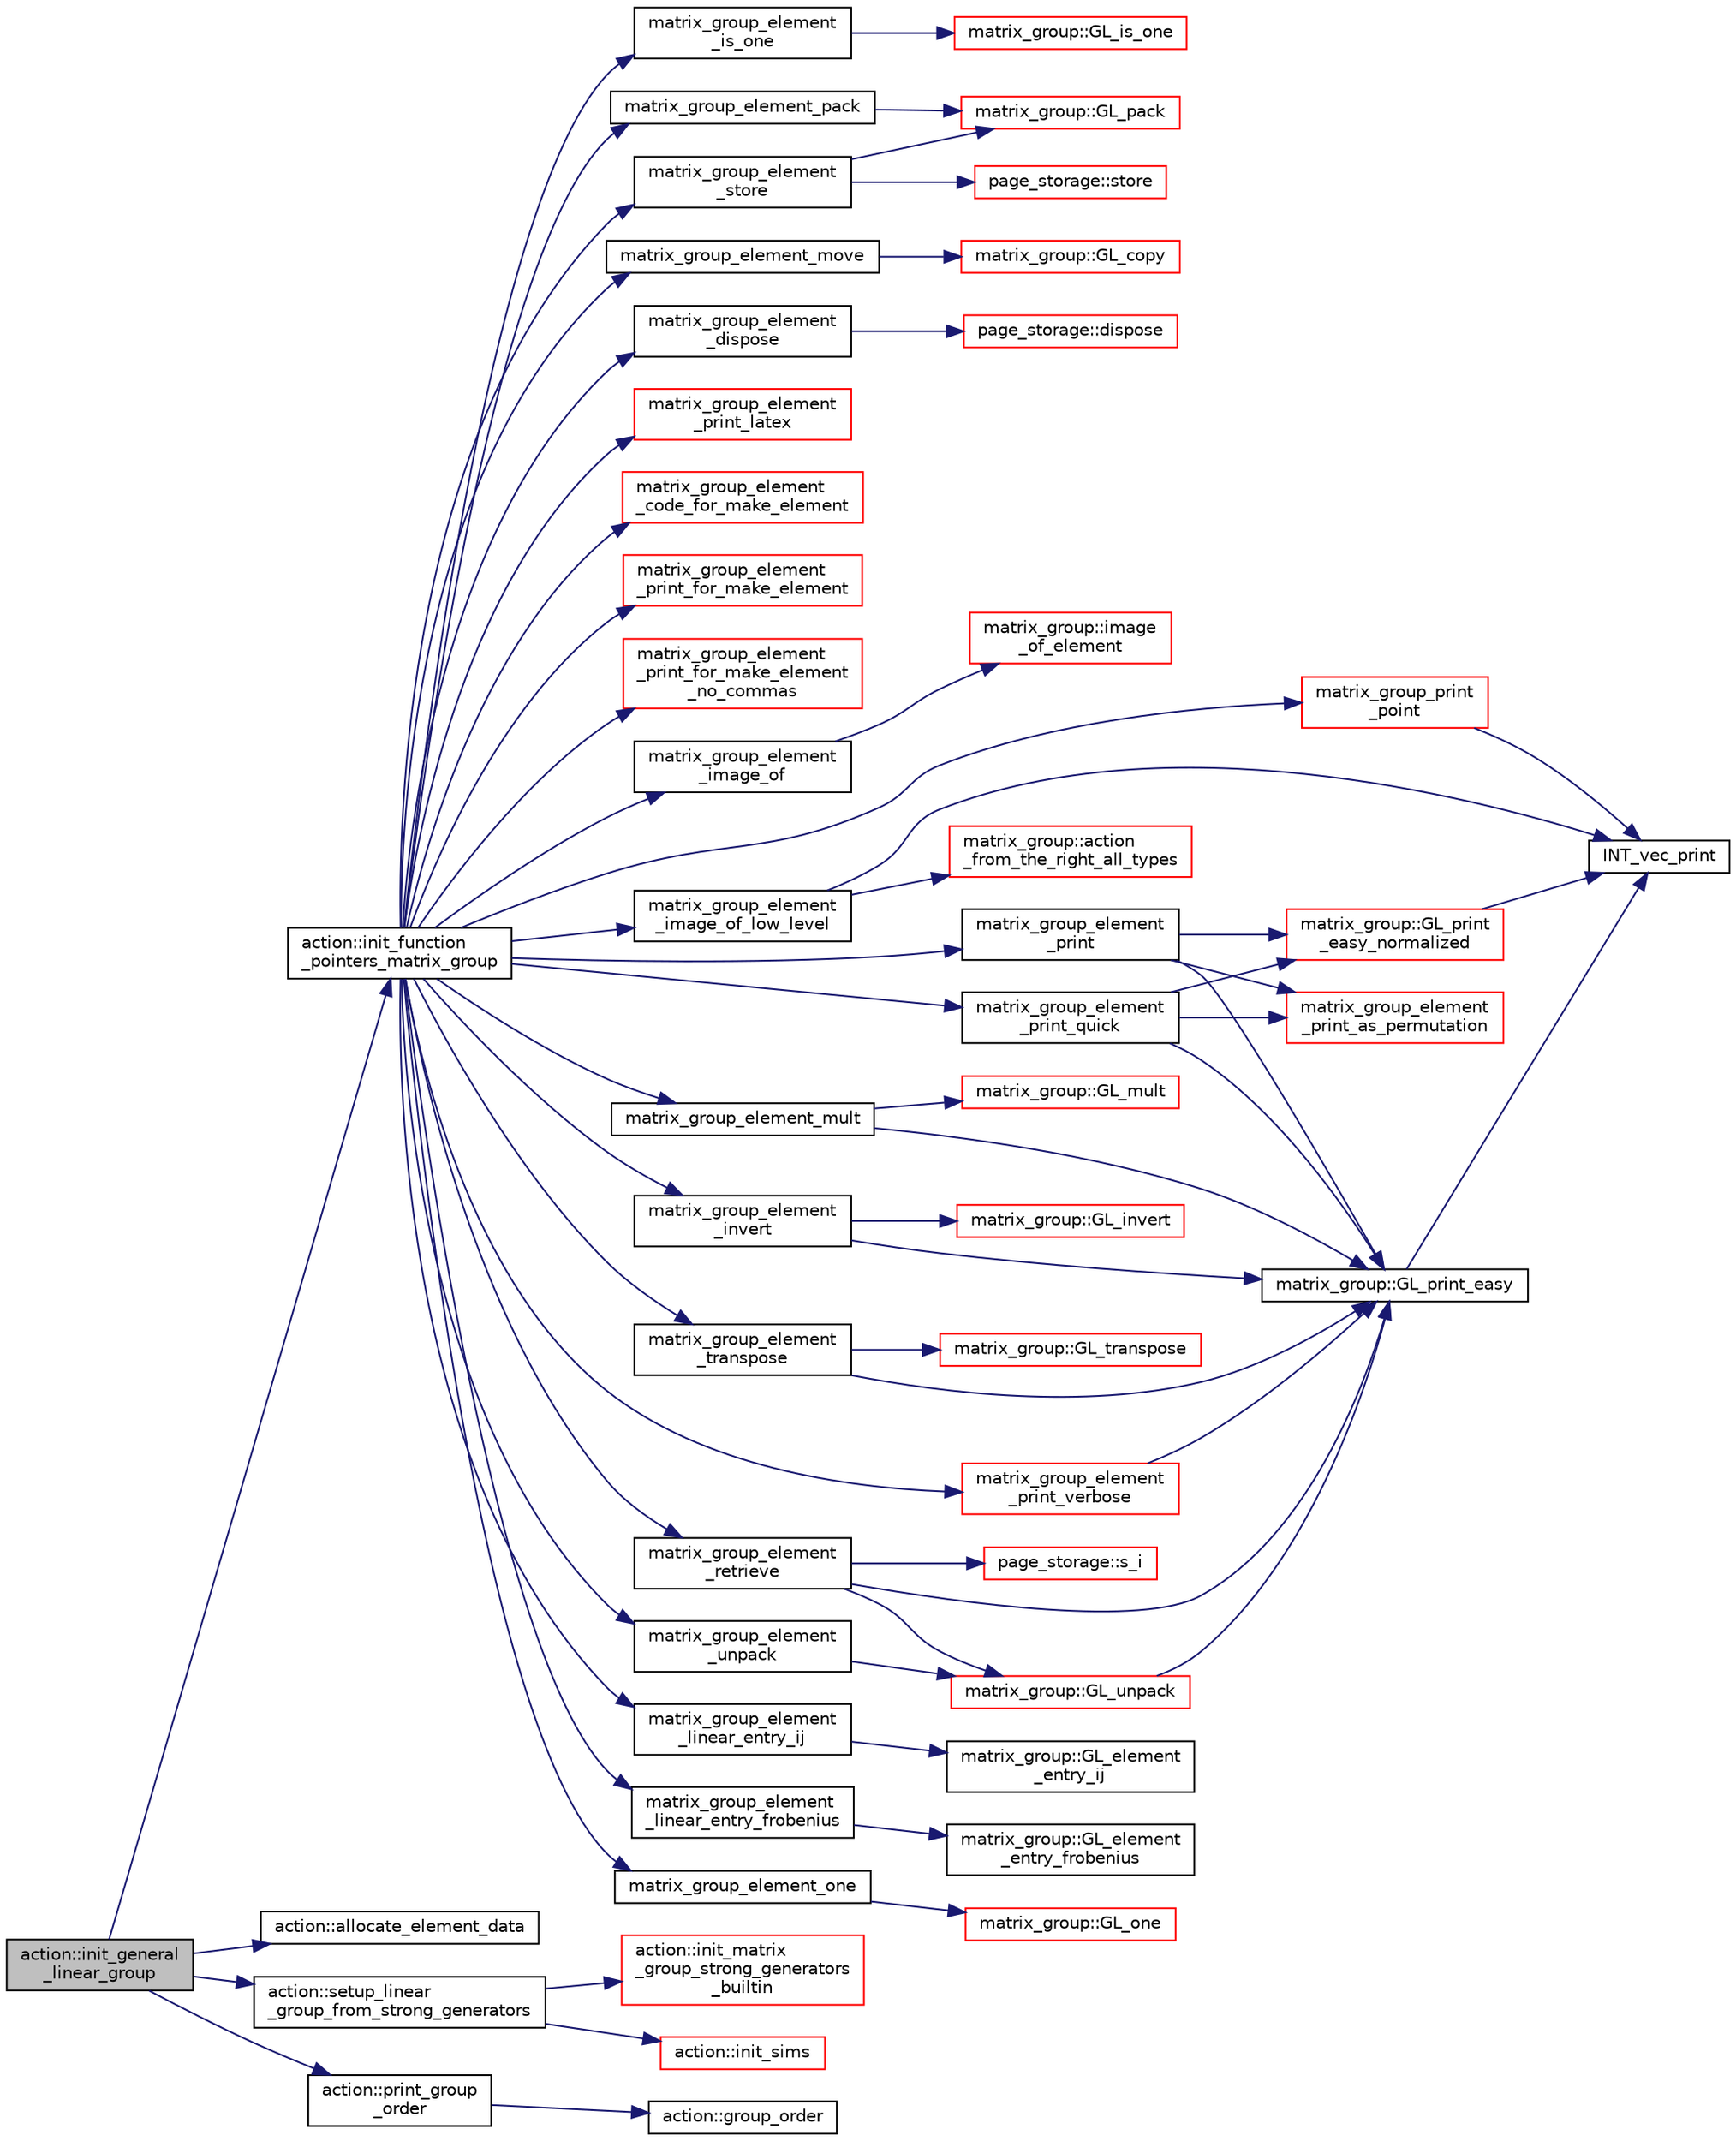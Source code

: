 digraph "action::init_general_linear_group"
{
  edge [fontname="Helvetica",fontsize="10",labelfontname="Helvetica",labelfontsize="10"];
  node [fontname="Helvetica",fontsize="10",shape=record];
  rankdir="LR";
  Node27447 [label="action::init_general\l_linear_group",height=0.2,width=0.4,color="black", fillcolor="grey75", style="filled", fontcolor="black"];
  Node27447 -> Node27448 [color="midnightblue",fontsize="10",style="solid",fontname="Helvetica"];
  Node27448 [label="action::init_function\l_pointers_matrix_group",height=0.2,width=0.4,color="black", fillcolor="white", style="filled",URL="$d2/d86/classaction.html#a48cbc0106c21fdcb5ec74a9cf8f4e1d8"];
  Node27448 -> Node27449 [color="midnightblue",fontsize="10",style="solid",fontname="Helvetica"];
  Node27449 [label="matrix_group_element\l_image_of",height=0.2,width=0.4,color="black", fillcolor="white", style="filled",URL="$dc/dd4/group__actions_8h.html#a8d38612045c1883e700453e9cb8ae05e"];
  Node27449 -> Node27450 [color="midnightblue",fontsize="10",style="solid",fontname="Helvetica"];
  Node27450 [label="matrix_group::image\l_of_element",height=0.2,width=0.4,color="red", fillcolor="white", style="filled",URL="$d3/ded/classmatrix__group.html#abe0e1b5d8d046f05b8d3eaa72a9d4036"];
  Node27448 -> Node27468 [color="midnightblue",fontsize="10",style="solid",fontname="Helvetica"];
  Node27468 [label="matrix_group_element\l_image_of_low_level",height=0.2,width=0.4,color="black", fillcolor="white", style="filled",URL="$dc/dd4/group__actions_8h.html#a61f0765b18d490bcb66ed77c0d7af1df"];
  Node27468 -> Node27469 [color="midnightblue",fontsize="10",style="solid",fontname="Helvetica"];
  Node27469 [label="INT_vec_print",height=0.2,width=0.4,color="black", fillcolor="white", style="filled",URL="$df/dbf/sajeeb_8_c.html#a79a5901af0b47dd0d694109543c027fe"];
  Node27468 -> Node27453 [color="midnightblue",fontsize="10",style="solid",fontname="Helvetica"];
  Node27453 [label="matrix_group::action\l_from_the_right_all_types",height=0.2,width=0.4,color="red", fillcolor="white", style="filled",URL="$d3/ded/classmatrix__group.html#a1ac0d651cc17062e338e00242ac0e2f6"];
  Node27448 -> Node27470 [color="midnightblue",fontsize="10",style="solid",fontname="Helvetica"];
  Node27470 [label="matrix_group_element\l_linear_entry_ij",height=0.2,width=0.4,color="black", fillcolor="white", style="filled",URL="$dc/dd4/group__actions_8h.html#aa5af466595bcf5f7690af996977461bd"];
  Node27470 -> Node27471 [color="midnightblue",fontsize="10",style="solid",fontname="Helvetica"];
  Node27471 [label="matrix_group::GL_element\l_entry_ij",height=0.2,width=0.4,color="black", fillcolor="white", style="filled",URL="$d3/ded/classmatrix__group.html#ac3536b192d8ac3a833aec329c84dc25f"];
  Node27448 -> Node27472 [color="midnightblue",fontsize="10",style="solid",fontname="Helvetica"];
  Node27472 [label="matrix_group_element\l_linear_entry_frobenius",height=0.2,width=0.4,color="black", fillcolor="white", style="filled",URL="$dc/dd4/group__actions_8h.html#a33ea8d238e92b73d5ae85de7aa571e5f"];
  Node27472 -> Node27473 [color="midnightblue",fontsize="10",style="solid",fontname="Helvetica"];
  Node27473 [label="matrix_group::GL_element\l_entry_frobenius",height=0.2,width=0.4,color="black", fillcolor="white", style="filled",URL="$d3/ded/classmatrix__group.html#a8eb2cc69bdfd4b6daa92a7a881f680fc"];
  Node27448 -> Node27474 [color="midnightblue",fontsize="10",style="solid",fontname="Helvetica"];
  Node27474 [label="matrix_group_element_one",height=0.2,width=0.4,color="black", fillcolor="white", style="filled",URL="$dc/dd4/group__actions_8h.html#a3369a10e062775325436e0cdc58ad7f7"];
  Node27474 -> Node27475 [color="midnightblue",fontsize="10",style="solid",fontname="Helvetica"];
  Node27475 [label="matrix_group::GL_one",height=0.2,width=0.4,color="red", fillcolor="white", style="filled",URL="$d3/ded/classmatrix__group.html#a00890c674cedb856ad2c358aedb25b21"];
  Node27448 -> Node27478 [color="midnightblue",fontsize="10",style="solid",fontname="Helvetica"];
  Node27478 [label="matrix_group_element\l_is_one",height=0.2,width=0.4,color="black", fillcolor="white", style="filled",URL="$dc/dd4/group__actions_8h.html#a41e2c457ec60d1c9ffb10a71362390a1"];
  Node27478 -> Node27479 [color="midnightblue",fontsize="10",style="solid",fontname="Helvetica"];
  Node27479 [label="matrix_group::GL_is_one",height=0.2,width=0.4,color="red", fillcolor="white", style="filled",URL="$d3/ded/classmatrix__group.html#a6eb30d67f571079f670f5850eba5cd4a"];
  Node27448 -> Node27485 [color="midnightblue",fontsize="10",style="solid",fontname="Helvetica"];
  Node27485 [label="matrix_group_element\l_unpack",height=0.2,width=0.4,color="black", fillcolor="white", style="filled",URL="$dc/dd4/group__actions_8h.html#a3821f8c9d4e26962410c97ad9772b3af"];
  Node27485 -> Node27486 [color="midnightblue",fontsize="10",style="solid",fontname="Helvetica"];
  Node27486 [label="matrix_group::GL_unpack",height=0.2,width=0.4,color="red", fillcolor="white", style="filled",URL="$d3/ded/classmatrix__group.html#ac6a8a5bf87707f613215662a2967fa18"];
  Node27486 -> Node27489 [color="midnightblue",fontsize="10",style="solid",fontname="Helvetica"];
  Node27489 [label="matrix_group::GL_print_easy",height=0.2,width=0.4,color="black", fillcolor="white", style="filled",URL="$d3/ded/classmatrix__group.html#a3e6f5c276210e8132523150fad82c57e"];
  Node27489 -> Node27469 [color="midnightblue",fontsize="10",style="solid",fontname="Helvetica"];
  Node27448 -> Node27508 [color="midnightblue",fontsize="10",style="solid",fontname="Helvetica"];
  Node27508 [label="matrix_group_element_pack",height=0.2,width=0.4,color="black", fillcolor="white", style="filled",URL="$dc/dd4/group__actions_8h.html#a3432aa42c876df32887d4c7451287a5e"];
  Node27508 -> Node27509 [color="midnightblue",fontsize="10",style="solid",fontname="Helvetica"];
  Node27509 [label="matrix_group::GL_pack",height=0.2,width=0.4,color="red", fillcolor="white", style="filled",URL="$d3/ded/classmatrix__group.html#a5701f20e9b4a253ef8299c8122f8d926"];
  Node27448 -> Node27512 [color="midnightblue",fontsize="10",style="solid",fontname="Helvetica"];
  Node27512 [label="matrix_group_element\l_retrieve",height=0.2,width=0.4,color="black", fillcolor="white", style="filled",URL="$dc/dd4/group__actions_8h.html#aefc74c0503168b62ff732d3cc131fdc6"];
  Node27512 -> Node27513 [color="midnightblue",fontsize="10",style="solid",fontname="Helvetica"];
  Node27513 [label="page_storage::s_i",height=0.2,width=0.4,color="red", fillcolor="white", style="filled",URL="$dc/d72/classpage__storage.html#aab89cc6a99b0a56d04255ae00e9a0849"];
  Node27512 -> Node27486 [color="midnightblue",fontsize="10",style="solid",fontname="Helvetica"];
  Node27512 -> Node27489 [color="midnightblue",fontsize="10",style="solid",fontname="Helvetica"];
  Node27448 -> Node27516 [color="midnightblue",fontsize="10",style="solid",fontname="Helvetica"];
  Node27516 [label="matrix_group_element\l_store",height=0.2,width=0.4,color="black", fillcolor="white", style="filled",URL="$dc/dd4/group__actions_8h.html#a022239b4366d52af91901716d626b518"];
  Node27516 -> Node27509 [color="midnightblue",fontsize="10",style="solid",fontname="Helvetica"];
  Node27516 -> Node27517 [color="midnightblue",fontsize="10",style="solid",fontname="Helvetica"];
  Node27517 [label="page_storage::store",height=0.2,width=0.4,color="red", fillcolor="white", style="filled",URL="$dc/d72/classpage__storage.html#a3d04ee0a97310a8211e223ccea1d2d3f"];
  Node27448 -> Node27521 [color="midnightblue",fontsize="10",style="solid",fontname="Helvetica"];
  Node27521 [label="matrix_group_element_mult",height=0.2,width=0.4,color="black", fillcolor="white", style="filled",URL="$dc/dd4/group__actions_8h.html#ad887a3f020f1e4be419c39ae210ef16f"];
  Node27521 -> Node27489 [color="midnightblue",fontsize="10",style="solid",fontname="Helvetica"];
  Node27521 -> Node27522 [color="midnightblue",fontsize="10",style="solid",fontname="Helvetica"];
  Node27522 [label="matrix_group::GL_mult",height=0.2,width=0.4,color="red", fillcolor="white", style="filled",URL="$d3/ded/classmatrix__group.html#a21bccc677704730243372ba8431356e8"];
  Node27448 -> Node27529 [color="midnightblue",fontsize="10",style="solid",fontname="Helvetica"];
  Node27529 [label="matrix_group_element\l_invert",height=0.2,width=0.4,color="black", fillcolor="white", style="filled",URL="$dc/dd4/group__actions_8h.html#a7b91b9be761ab433dc1979fba0ff4885"];
  Node27529 -> Node27489 [color="midnightblue",fontsize="10",style="solid",fontname="Helvetica"];
  Node27529 -> Node27530 [color="midnightblue",fontsize="10",style="solid",fontname="Helvetica"];
  Node27530 [label="matrix_group::GL_invert",height=0.2,width=0.4,color="red", fillcolor="white", style="filled",URL="$d3/ded/classmatrix__group.html#a282d2d580952bf07e63122dbed1774b5"];
  Node27448 -> Node27532 [color="midnightblue",fontsize="10",style="solid",fontname="Helvetica"];
  Node27532 [label="matrix_group_element\l_transpose",height=0.2,width=0.4,color="black", fillcolor="white", style="filled",URL="$dc/dd4/group__actions_8h.html#aaf36ae3e69210e41138ede347ca87e17"];
  Node27532 -> Node27489 [color="midnightblue",fontsize="10",style="solid",fontname="Helvetica"];
  Node27532 -> Node27533 [color="midnightblue",fontsize="10",style="solid",fontname="Helvetica"];
  Node27533 [label="matrix_group::GL_transpose",height=0.2,width=0.4,color="red", fillcolor="white", style="filled",URL="$d3/ded/classmatrix__group.html#aebfa0928cf2a683fcc733dfeadc8f05c"];
  Node27448 -> Node27536 [color="midnightblue",fontsize="10",style="solid",fontname="Helvetica"];
  Node27536 [label="matrix_group_element_move",height=0.2,width=0.4,color="black", fillcolor="white", style="filled",URL="$dc/dd4/group__actions_8h.html#aee11a8631b44de7c6e8f8883f905d4ba"];
  Node27536 -> Node27537 [color="midnightblue",fontsize="10",style="solid",fontname="Helvetica"];
  Node27537 [label="matrix_group::GL_copy",height=0.2,width=0.4,color="red", fillcolor="white", style="filled",URL="$d3/ded/classmatrix__group.html#a8f9275241e3b702fa045cadf9a5dcd72"];
  Node27448 -> Node27538 [color="midnightblue",fontsize="10",style="solid",fontname="Helvetica"];
  Node27538 [label="matrix_group_element\l_dispose",height=0.2,width=0.4,color="black", fillcolor="white", style="filled",URL="$dc/dd4/group__actions_8h.html#a28120d2087dc07bb997d1aa89319f8fc"];
  Node27538 -> Node27539 [color="midnightblue",fontsize="10",style="solid",fontname="Helvetica"];
  Node27539 [label="page_storage::dispose",height=0.2,width=0.4,color="red", fillcolor="white", style="filled",URL="$dc/d72/classpage__storage.html#a10a87bab5f2aac2f4ddf3ebe84cf897a"];
  Node27448 -> Node27541 [color="midnightblue",fontsize="10",style="solid",fontname="Helvetica"];
  Node27541 [label="matrix_group_element\l_print",height=0.2,width=0.4,color="black", fillcolor="white", style="filled",URL="$dc/dd4/group__actions_8h.html#a713a62ca79f61e584fa43b4498247cc6"];
  Node27541 -> Node27489 [color="midnightblue",fontsize="10",style="solid",fontname="Helvetica"];
  Node27541 -> Node27542 [color="midnightblue",fontsize="10",style="solid",fontname="Helvetica"];
  Node27542 [label="matrix_group::GL_print\l_easy_normalized",height=0.2,width=0.4,color="red", fillcolor="white", style="filled",URL="$d3/ded/classmatrix__group.html#a4e43d5508d6c7a85e44fd7bd3b52194b"];
  Node27542 -> Node27469 [color="midnightblue",fontsize="10",style="solid",fontname="Helvetica"];
  Node27541 -> Node27544 [color="midnightblue",fontsize="10",style="solid",fontname="Helvetica"];
  Node27544 [label="matrix_group_element\l_print_as_permutation",height=0.2,width=0.4,color="red", fillcolor="white", style="filled",URL="$da/d0a/interface__matrix__group_8_c.html#a91ca957e7be142f650a23cba99fb20a7"];
  Node27448 -> Node27547 [color="midnightblue",fontsize="10",style="solid",fontname="Helvetica"];
  Node27547 [label="matrix_group_element\l_print_quick",height=0.2,width=0.4,color="black", fillcolor="white", style="filled",URL="$dc/dd4/group__actions_8h.html#a856195b883877c6170997dc4b3b321e0"];
  Node27547 -> Node27489 [color="midnightblue",fontsize="10",style="solid",fontname="Helvetica"];
  Node27547 -> Node27542 [color="midnightblue",fontsize="10",style="solid",fontname="Helvetica"];
  Node27547 -> Node27544 [color="midnightblue",fontsize="10",style="solid",fontname="Helvetica"];
  Node27448 -> Node27548 [color="midnightblue",fontsize="10",style="solid",fontname="Helvetica"];
  Node27548 [label="matrix_group_element\l_print_latex",height=0.2,width=0.4,color="red", fillcolor="white", style="filled",URL="$dc/dd4/group__actions_8h.html#a5ef3d1dd2589cd1dfffde4e2883df884"];
  Node27448 -> Node27552 [color="midnightblue",fontsize="10",style="solid",fontname="Helvetica"];
  Node27552 [label="matrix_group_element\l_print_verbose",height=0.2,width=0.4,color="red", fillcolor="white", style="filled",URL="$dc/dd4/group__actions_8h.html#aa5cc004a0b3beeb862b7ced40db8feb2"];
  Node27552 -> Node27489 [color="midnightblue",fontsize="10",style="solid",fontname="Helvetica"];
  Node27448 -> Node27553 [color="midnightblue",fontsize="10",style="solid",fontname="Helvetica"];
  Node27553 [label="matrix_group_element\l_code_for_make_element",height=0.2,width=0.4,color="red", fillcolor="white", style="filled",URL="$dc/dd4/group__actions_8h.html#ad6f951b50c8813e31f34304c55ccd2d9"];
  Node27448 -> Node27555 [color="midnightblue",fontsize="10",style="solid",fontname="Helvetica"];
  Node27555 [label="matrix_group_element\l_print_for_make_element",height=0.2,width=0.4,color="red", fillcolor="white", style="filled",URL="$dc/dd4/group__actions_8h.html#a6905197218a258e1199528507d8d9d6b"];
  Node27448 -> Node27557 [color="midnightblue",fontsize="10",style="solid",fontname="Helvetica"];
  Node27557 [label="matrix_group_element\l_print_for_make_element\l_no_commas",height=0.2,width=0.4,color="red", fillcolor="white", style="filled",URL="$dc/dd4/group__actions_8h.html#a087e39e2b3527200e7d4bd434015f959"];
  Node27448 -> Node27559 [color="midnightblue",fontsize="10",style="solid",fontname="Helvetica"];
  Node27559 [label="matrix_group_print\l_point",height=0.2,width=0.4,color="red", fillcolor="white", style="filled",URL="$dc/dd4/group__actions_8h.html#adc53d1d08096c08ec5005c90fa1d2100"];
  Node27559 -> Node27469 [color="midnightblue",fontsize="10",style="solid",fontname="Helvetica"];
  Node27447 -> Node27560 [color="midnightblue",fontsize="10",style="solid",fontname="Helvetica"];
  Node27560 [label="action::allocate_element_data",height=0.2,width=0.4,color="black", fillcolor="white", style="filled",URL="$d2/d86/classaction.html#adc5f98db8315bfd17fcd2fbb437d8f60"];
  Node27447 -> Node27561 [color="midnightblue",fontsize="10",style="solid",fontname="Helvetica"];
  Node27561 [label="action::setup_linear\l_group_from_strong_generators",height=0.2,width=0.4,color="black", fillcolor="white", style="filled",URL="$d2/d86/classaction.html#a20d2b143cd89f2ce81c02613356f69d1"];
  Node27561 -> Node27562 [color="midnightblue",fontsize="10",style="solid",fontname="Helvetica"];
  Node27562 [label="action::init_matrix\l_group_strong_generators\l_builtin",height=0.2,width=0.4,color="red", fillcolor="white", style="filled",URL="$d2/d86/classaction.html#a0fe9c6af56f4c0826ddec07cb8605ee4"];
  Node27561 -> Node27591 [color="midnightblue",fontsize="10",style="solid",fontname="Helvetica"];
  Node27591 [label="action::init_sims",height=0.2,width=0.4,color="red", fillcolor="white", style="filled",URL="$d2/d86/classaction.html#a74656357e44267b594ede82318fe124c"];
  Node27447 -> Node27594 [color="midnightblue",fontsize="10",style="solid",fontname="Helvetica"];
  Node27594 [label="action::print_group\l_order",height=0.2,width=0.4,color="black", fillcolor="white", style="filled",URL="$d2/d86/classaction.html#aaf5533b61c20a11f8c0efcf7ff718d7d"];
  Node27594 -> Node27595 [color="midnightblue",fontsize="10",style="solid",fontname="Helvetica"];
  Node27595 [label="action::group_order",height=0.2,width=0.4,color="black", fillcolor="white", style="filled",URL="$d2/d86/classaction.html#ad1f69adb27041311d2e7be96e39388d4"];
}
